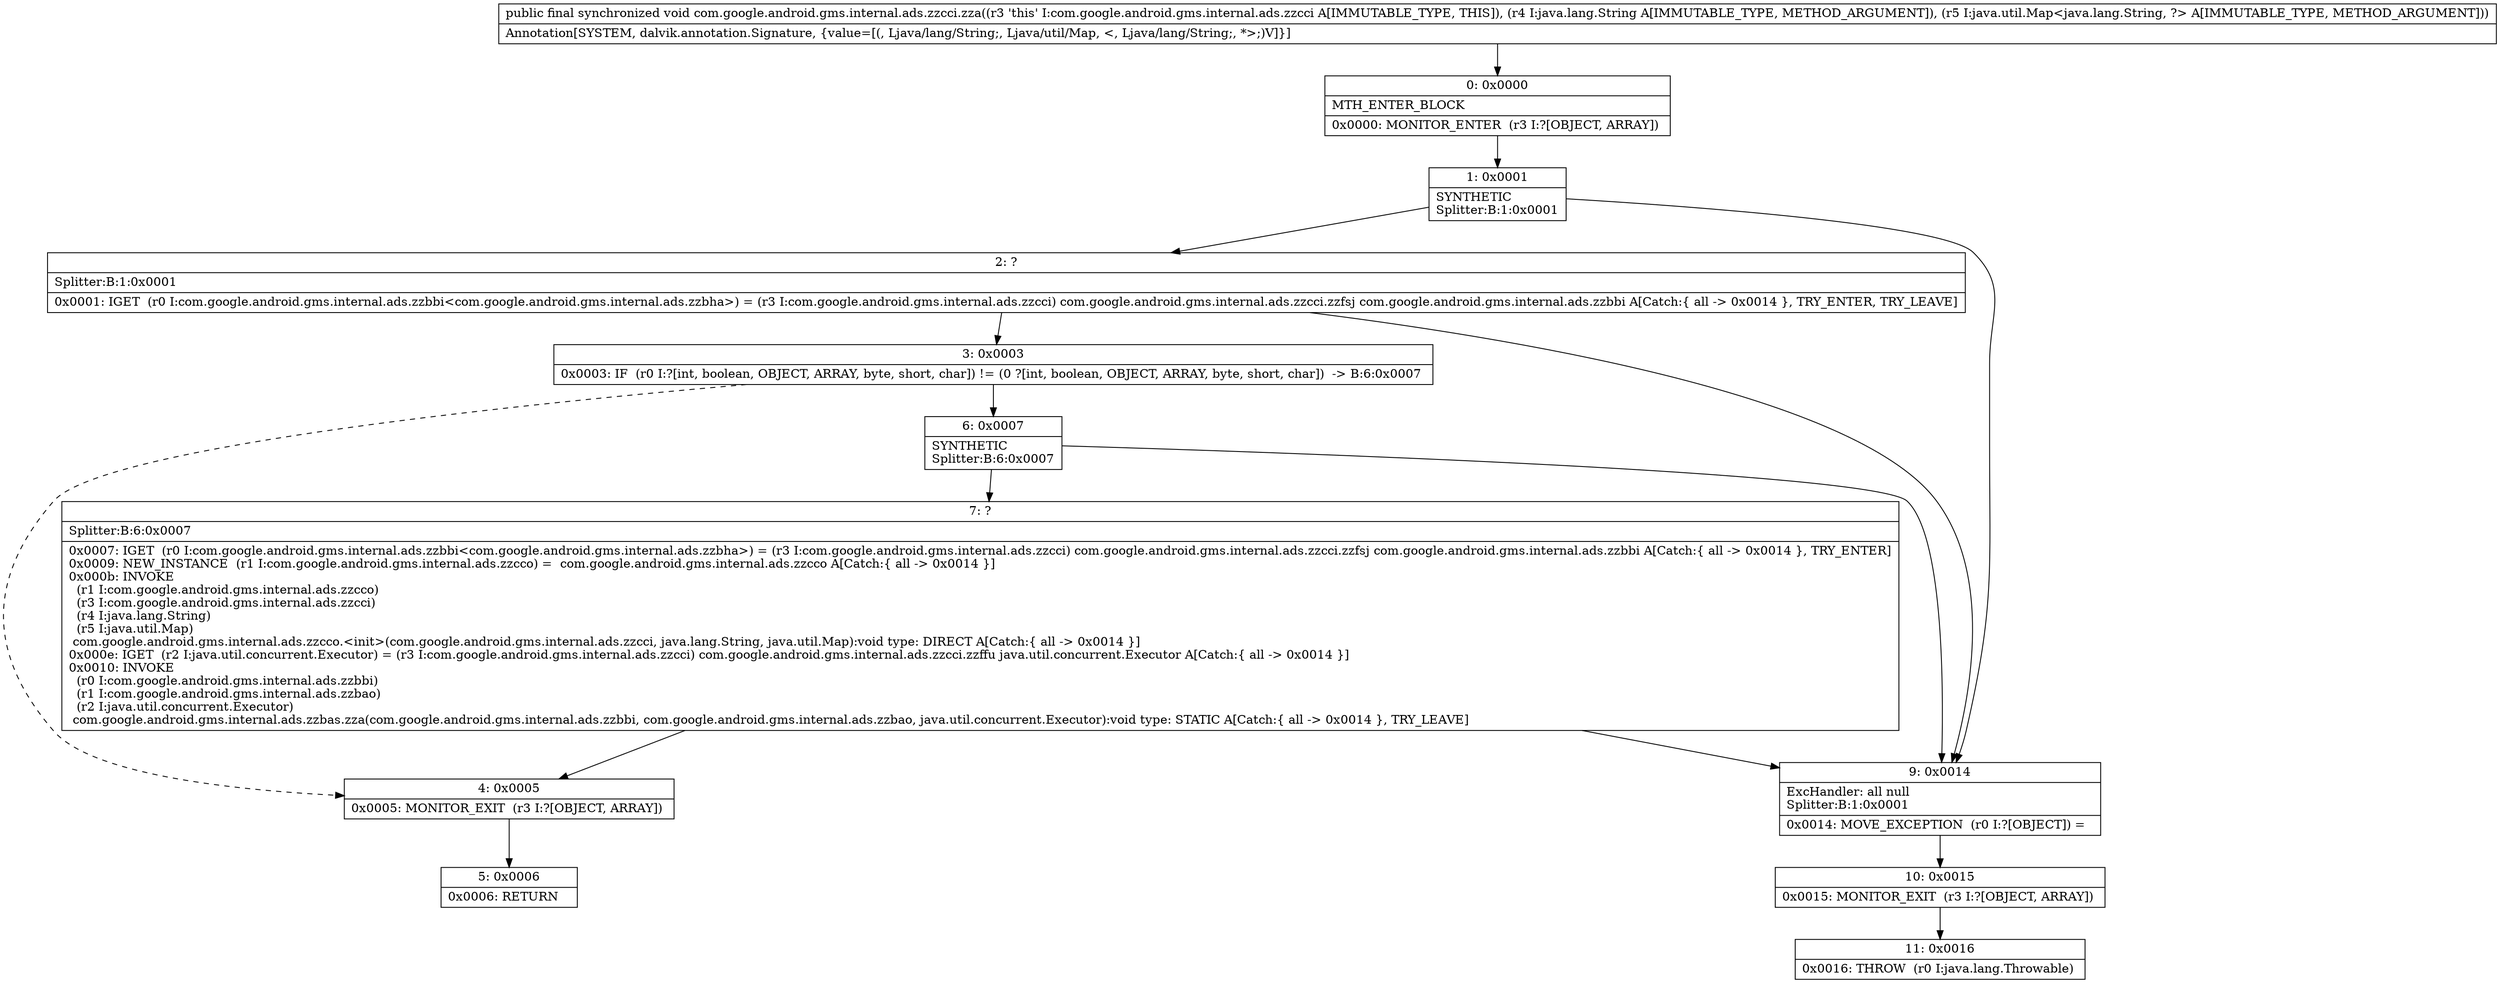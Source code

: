 digraph "CFG forcom.google.android.gms.internal.ads.zzcci.zza(Ljava\/lang\/String;Ljava\/util\/Map;)V" {
Node_0 [shape=record,label="{0\:\ 0x0000|MTH_ENTER_BLOCK\l|0x0000: MONITOR_ENTER  (r3 I:?[OBJECT, ARRAY]) \l}"];
Node_1 [shape=record,label="{1\:\ 0x0001|SYNTHETIC\lSplitter:B:1:0x0001\l}"];
Node_2 [shape=record,label="{2\:\ ?|Splitter:B:1:0x0001\l|0x0001: IGET  (r0 I:com.google.android.gms.internal.ads.zzbbi\<com.google.android.gms.internal.ads.zzbha\>) = (r3 I:com.google.android.gms.internal.ads.zzcci) com.google.android.gms.internal.ads.zzcci.zzfsj com.google.android.gms.internal.ads.zzbbi A[Catch:\{ all \-\> 0x0014 \}, TRY_ENTER, TRY_LEAVE]\l}"];
Node_3 [shape=record,label="{3\:\ 0x0003|0x0003: IF  (r0 I:?[int, boolean, OBJECT, ARRAY, byte, short, char]) != (0 ?[int, boolean, OBJECT, ARRAY, byte, short, char])  \-\> B:6:0x0007 \l}"];
Node_4 [shape=record,label="{4\:\ 0x0005|0x0005: MONITOR_EXIT  (r3 I:?[OBJECT, ARRAY]) \l}"];
Node_5 [shape=record,label="{5\:\ 0x0006|0x0006: RETURN   \l}"];
Node_6 [shape=record,label="{6\:\ 0x0007|SYNTHETIC\lSplitter:B:6:0x0007\l}"];
Node_7 [shape=record,label="{7\:\ ?|Splitter:B:6:0x0007\l|0x0007: IGET  (r0 I:com.google.android.gms.internal.ads.zzbbi\<com.google.android.gms.internal.ads.zzbha\>) = (r3 I:com.google.android.gms.internal.ads.zzcci) com.google.android.gms.internal.ads.zzcci.zzfsj com.google.android.gms.internal.ads.zzbbi A[Catch:\{ all \-\> 0x0014 \}, TRY_ENTER]\l0x0009: NEW_INSTANCE  (r1 I:com.google.android.gms.internal.ads.zzcco) =  com.google.android.gms.internal.ads.zzcco A[Catch:\{ all \-\> 0x0014 \}]\l0x000b: INVOKE  \l  (r1 I:com.google.android.gms.internal.ads.zzcco)\l  (r3 I:com.google.android.gms.internal.ads.zzcci)\l  (r4 I:java.lang.String)\l  (r5 I:java.util.Map)\l com.google.android.gms.internal.ads.zzcco.\<init\>(com.google.android.gms.internal.ads.zzcci, java.lang.String, java.util.Map):void type: DIRECT A[Catch:\{ all \-\> 0x0014 \}]\l0x000e: IGET  (r2 I:java.util.concurrent.Executor) = (r3 I:com.google.android.gms.internal.ads.zzcci) com.google.android.gms.internal.ads.zzcci.zzffu java.util.concurrent.Executor A[Catch:\{ all \-\> 0x0014 \}]\l0x0010: INVOKE  \l  (r0 I:com.google.android.gms.internal.ads.zzbbi)\l  (r1 I:com.google.android.gms.internal.ads.zzbao)\l  (r2 I:java.util.concurrent.Executor)\l com.google.android.gms.internal.ads.zzbas.zza(com.google.android.gms.internal.ads.zzbbi, com.google.android.gms.internal.ads.zzbao, java.util.concurrent.Executor):void type: STATIC A[Catch:\{ all \-\> 0x0014 \}, TRY_LEAVE]\l}"];
Node_9 [shape=record,label="{9\:\ 0x0014|ExcHandler: all null\lSplitter:B:1:0x0001\l|0x0014: MOVE_EXCEPTION  (r0 I:?[OBJECT]) =  \l}"];
Node_10 [shape=record,label="{10\:\ 0x0015|0x0015: MONITOR_EXIT  (r3 I:?[OBJECT, ARRAY]) \l}"];
Node_11 [shape=record,label="{11\:\ 0x0016|0x0016: THROW  (r0 I:java.lang.Throwable) \l}"];
MethodNode[shape=record,label="{public final synchronized void com.google.android.gms.internal.ads.zzcci.zza((r3 'this' I:com.google.android.gms.internal.ads.zzcci A[IMMUTABLE_TYPE, THIS]), (r4 I:java.lang.String A[IMMUTABLE_TYPE, METHOD_ARGUMENT]), (r5 I:java.util.Map\<java.lang.String, ?\> A[IMMUTABLE_TYPE, METHOD_ARGUMENT]))  | Annotation[SYSTEM, dalvik.annotation.Signature, \{value=[(, Ljava\/lang\/String;, Ljava\/util\/Map, \<, Ljava\/lang\/String;, *\>;)V]\}]\l}"];
MethodNode -> Node_0;
Node_0 -> Node_1;
Node_1 -> Node_2;
Node_1 -> Node_9;
Node_2 -> Node_3;
Node_2 -> Node_9;
Node_3 -> Node_4[style=dashed];
Node_3 -> Node_6;
Node_4 -> Node_5;
Node_6 -> Node_7;
Node_6 -> Node_9;
Node_7 -> Node_9;
Node_7 -> Node_4;
Node_9 -> Node_10;
Node_10 -> Node_11;
}

